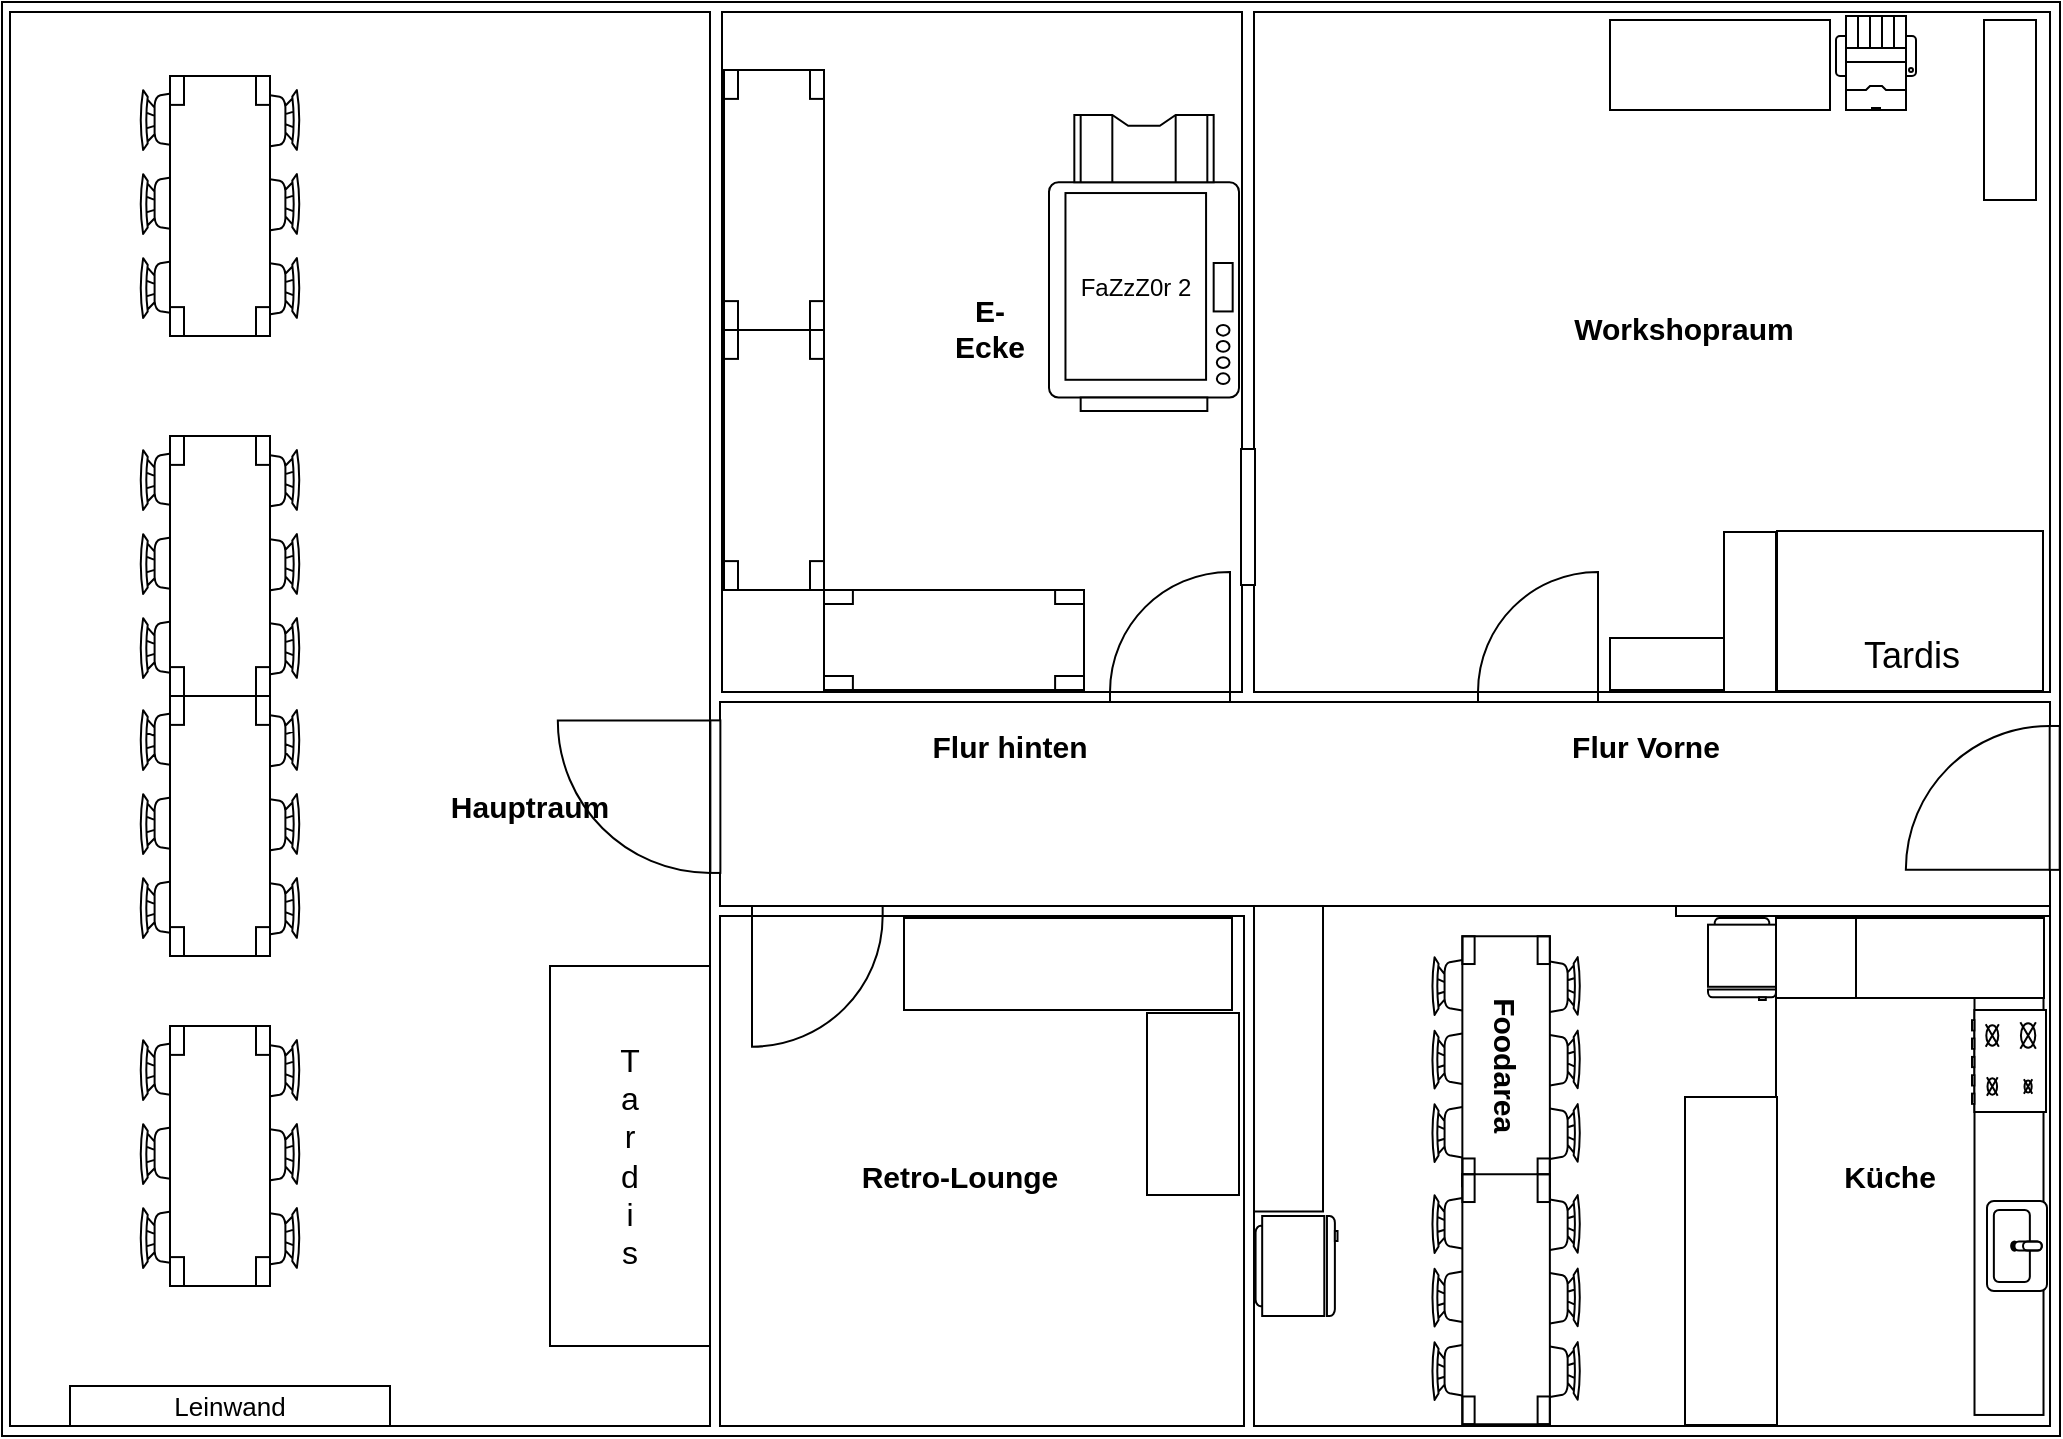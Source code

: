 <mxfile version="22.1.0" type="device">
  <diagram id="99136bbf-b1d7-fc77-4446-920ab02a96c1" name="Page-1">
    <mxGraphModel dx="1242" dy="834" grid="1" gridSize="10" guides="1" tooltips="1" connect="1" arrows="1" fold="1" page="1" pageScale="1" pageWidth="827" pageHeight="1169" background="none" math="0" shadow="0">
      <root>
        <mxCell id="0" />
        <mxCell id="1" value="Rooms" style="locked=1;" parent="0" />
        <mxCell id="-AKLjn0GjbrHsESCOIPd-254" value="" style="verticalLabelPosition=bottom;verticalAlign=top;html=1;shape=mxgraph.basic.rect;fillColor2=none;strokeWidth=1;size=20;indent=5;fontSize=13;fillColor=none;" parent="1" vertex="1">
          <mxGeometry x="6" y="8" width="1029" height="717" as="geometry" />
        </mxCell>
        <mxCell id="156" value="" style="rounded=0;whiteSpace=wrap;html=1;strokeWidth=1;fillColor=#ffffff;" parent="1" vertex="1">
          <mxGeometry x="632" y="13" width="398" height="340" as="geometry" />
        </mxCell>
        <mxCell id="131" value="" style="rounded=0;whiteSpace=wrap;html=1;strokeWidth=1;fillColor=#ffffff;" parent="1" vertex="1">
          <mxGeometry x="366" y="13" width="260" height="340" as="geometry" />
        </mxCell>
        <mxCell id="12" value="" style="rounded=0;whiteSpace=wrap;html=1;" parent="1" vertex="1">
          <mxGeometry x="10" y="13" width="350" height="707" as="geometry" />
        </mxCell>
        <mxCell id="89rOBZgjkvMpjU4xvndv-252" value="" style="rounded=0;whiteSpace=wrap;html=1;strokeWidth=1;fillColor=#ffffff;" parent="1" vertex="1">
          <mxGeometry x="365" y="465" width="262" height="255" as="geometry" />
        </mxCell>
        <mxCell id="89rOBZgjkvMpjU4xvndv-258" value="" style="rounded=0;whiteSpace=wrap;html=1;strokeWidth=1;fillColor=#ffffff;" parent="1" vertex="1">
          <mxGeometry x="632" y="460" width="398" height="260" as="geometry" />
        </mxCell>
        <mxCell id="157" value="" style="rounded=0;whiteSpace=wrap;html=1;strokeWidth=1;fillColor=#ffffff;" parent="1" vertex="1">
          <mxGeometry x="365" y="358" width="665" height="102" as="geometry" />
        </mxCell>
        <mxCell id="210" value="" style="verticalLabelPosition=bottom;html=1;verticalAlign=top;align=center;shape=mxgraph.floorplan.doorRight;aspect=fixed;rotation=90;" parent="1" vertex="1">
          <mxGeometry x="960.35" y="367.42" width="71.93" height="77.07" as="geometry" />
        </mxCell>
        <mxCell id="89rOBZgjkvMpjU4xvndv-259" value="" style="verticalLabelPosition=bottom;html=1;verticalAlign=top;align=center;shape=mxgraph.floorplan.doorRight;aspect=fixed;rotation=0;flipH=1;" parent="1" vertex="1">
          <mxGeometry x="381" y="460" width="65.33" height="70" as="geometry" />
        </mxCell>
        <mxCell id="89rOBZgjkvMpjU4xvndv-260" value="" style="verticalLabelPosition=bottom;html=1;verticalAlign=top;align=center;shape=mxgraph.floorplan.doorRight;aspect=fixed;rotation=-180;flipH=1;" parent="1" vertex="1">
          <mxGeometry x="560" y="293.71" width="60" height="64.29" as="geometry" />
        </mxCell>
        <mxCell id="89rOBZgjkvMpjU4xvndv-273" value="" style="verticalLabelPosition=bottom;html=1;verticalAlign=top;align=center;shape=mxgraph.floorplan.doorRight;aspect=fixed;rotation=90;flipH=1;" parent="1" vertex="1">
          <mxGeometry x="289.62" y="367.9" width="76.27" height="74.85" as="geometry" />
        </mxCell>
        <mxCell id="89rOBZgjkvMpjU4xvndv-274" value="" style="verticalLabelPosition=bottom;html=1;verticalAlign=top;align=center;shape=mxgraph.floorplan.doorRight;aspect=fixed;rotation=-180;flipH=1;" parent="1" vertex="1">
          <mxGeometry x="744" y="293.71" width="60" height="64.29" as="geometry" />
        </mxCell>
        <mxCell id="-AKLjn0GjbrHsESCOIPd-220" value="" style="edgeStyle=orthogonalEdgeStyle;rounded=0;orthogonalLoop=1;jettySize=auto;html=1;fontSize=13;" parent="1" source="89rOBZgjkvMpjU4xvndv-275" target="89rOBZgjkvMpjU4xvndv-256" edge="1">
          <mxGeometry relative="1" as="geometry" />
        </mxCell>
        <mxCell id="89rOBZgjkvMpjU4xvndv-275" value="" style="rounded=0;whiteSpace=wrap;html=1;strokeWidth=1;fillColor=#ffffff;" parent="1" vertex="1">
          <mxGeometry x="843" y="460" width="187" height="5" as="geometry" />
        </mxCell>
        <mxCell id="89rOBZgjkvMpjU4xvndv-276" value="" style="rounded=0;whiteSpace=wrap;html=1;strokeWidth=1;fillColor=#ffffff;" parent="1" vertex="1">
          <mxGeometry x="893" y="465" width="137" height="255" as="geometry" />
        </mxCell>
        <mxCell id="129" value="Details" style="locked=1;" parent="0" />
        <mxCell id="-AKLjn0GjbrHsESCOIPd-255" value="" style="verticalLabelPosition=bottom;verticalAlign=top;html=1;shape=mxgraph.basic.rect;fillColor2=none;strokeWidth=1;size=20;indent=5;fontSize=13;fillColor=none;" parent="129" vertex="1">
          <mxGeometry x="6" y="8" width="1029" height="717" as="geometry" />
        </mxCell>
        <mxCell id="58" value="" style="verticalLabelPosition=bottom;html=1;verticalAlign=top;align=center;strokeWidth=1;shape=mxgraph.floorplan.printer;" parent="129" vertex="1">
          <mxGeometry x="923" y="15" width="40" height="47" as="geometry" />
        </mxCell>
        <mxCell id="90" value="" style="verticalLabelPosition=bottom;html=1;verticalAlign=top;align=center;strokeWidth=1;shape=mxgraph.floorplan.refrigerator;rotation=0;" parent="129" vertex="1">
          <mxGeometry x="859" y="466" width="34" height="41" as="geometry" />
        </mxCell>
        <mxCell id="89rOBZgjkvMpjU4xvndv-225" value="" style="group;rotation=90;" parent="129" vertex="1" connectable="0">
          <mxGeometry x="50" y="70" width="130" height="80" as="geometry" />
        </mxCell>
        <mxCell id="97" value="" style="verticalLabelPosition=bottom;html=1;verticalAlign=top;align=center;strokeWidth=1;shape=mxgraph.floorplan.chair;rotation=90;" parent="89rOBZgjkvMpjU4xvndv-225" vertex="1">
          <mxGeometry x="75" y="-18" width="30" height="30" as="geometry" />
        </mxCell>
        <mxCell id="98" value="" style="verticalLabelPosition=bottom;html=1;verticalAlign=top;align=center;strokeWidth=1;shape=mxgraph.floorplan.chair;rotation=90;" parent="89rOBZgjkvMpjU4xvndv-225" vertex="1">
          <mxGeometry x="75" y="24" width="30" height="30" as="geometry" />
        </mxCell>
        <mxCell id="99" value="" style="verticalLabelPosition=bottom;html=1;verticalAlign=top;align=center;strokeWidth=1;shape=mxgraph.floorplan.chair;rotation=90;" parent="89rOBZgjkvMpjU4xvndv-225" vertex="1">
          <mxGeometry x="75" y="66" width="30" height="30" as="geometry" />
        </mxCell>
        <mxCell id="115" value="" style="verticalLabelPosition=bottom;html=1;verticalAlign=top;align=center;strokeWidth=1;shape=mxgraph.floorplan.chair;rotation=-90;" parent="89rOBZgjkvMpjU4xvndv-225" vertex="1">
          <mxGeometry x="25" y="66" width="30" height="30" as="geometry" />
        </mxCell>
        <mxCell id="116" value="" style="verticalLabelPosition=bottom;html=1;verticalAlign=top;align=center;strokeWidth=1;shape=mxgraph.floorplan.chair;rotation=-90;" parent="89rOBZgjkvMpjU4xvndv-225" vertex="1">
          <mxGeometry x="25" y="24" width="30" height="30" as="geometry" />
        </mxCell>
        <mxCell id="117" value="" style="verticalLabelPosition=bottom;html=1;verticalAlign=top;align=center;strokeWidth=1;shape=mxgraph.floorplan.chair;rotation=-90;" parent="89rOBZgjkvMpjU4xvndv-225" vertex="1">
          <mxGeometry x="25" y="-18" width="30" height="30" as="geometry" />
        </mxCell>
        <mxCell id="69" value="" style="verticalLabelPosition=bottom;html=1;verticalAlign=top;align=center;strokeWidth=1;shape=mxgraph.floorplan.table;rotation=90;" parent="89rOBZgjkvMpjU4xvndv-225" vertex="1">
          <mxGeometry y="15" width="130" height="50" as="geometry" />
        </mxCell>
        <mxCell id="89rOBZgjkvMpjU4xvndv-234" value="" style="group;rotation=90;" parent="129" vertex="1" connectable="0">
          <mxGeometry x="50" y="380" width="130" height="80" as="geometry" />
        </mxCell>
        <mxCell id="89rOBZgjkvMpjU4xvndv-235" value="" style="verticalLabelPosition=bottom;html=1;verticalAlign=top;align=center;strokeWidth=1;shape=mxgraph.floorplan.chair;rotation=90;" parent="89rOBZgjkvMpjU4xvndv-234" vertex="1">
          <mxGeometry x="75" y="-18" width="30" height="30" as="geometry" />
        </mxCell>
        <mxCell id="89rOBZgjkvMpjU4xvndv-236" value="" style="verticalLabelPosition=bottom;html=1;verticalAlign=top;align=center;strokeWidth=1;shape=mxgraph.floorplan.chair;rotation=90;" parent="89rOBZgjkvMpjU4xvndv-234" vertex="1">
          <mxGeometry x="75" y="24" width="30" height="30" as="geometry" />
        </mxCell>
        <mxCell id="89rOBZgjkvMpjU4xvndv-237" value="" style="verticalLabelPosition=bottom;html=1;verticalAlign=top;align=center;strokeWidth=1;shape=mxgraph.floorplan.chair;rotation=90;" parent="89rOBZgjkvMpjU4xvndv-234" vertex="1">
          <mxGeometry x="75" y="66" width="30" height="30" as="geometry" />
        </mxCell>
        <mxCell id="89rOBZgjkvMpjU4xvndv-238" value="" style="verticalLabelPosition=bottom;html=1;verticalAlign=top;align=center;strokeWidth=1;shape=mxgraph.floorplan.chair;rotation=-90;" parent="89rOBZgjkvMpjU4xvndv-234" vertex="1">
          <mxGeometry x="25" y="66" width="30" height="30" as="geometry" />
        </mxCell>
        <mxCell id="89rOBZgjkvMpjU4xvndv-239" value="" style="verticalLabelPosition=bottom;html=1;verticalAlign=top;align=center;strokeWidth=1;shape=mxgraph.floorplan.chair;rotation=-90;" parent="89rOBZgjkvMpjU4xvndv-234" vertex="1">
          <mxGeometry x="25" y="24" width="30" height="30" as="geometry" />
        </mxCell>
        <mxCell id="89rOBZgjkvMpjU4xvndv-240" value="" style="verticalLabelPosition=bottom;html=1;verticalAlign=top;align=center;strokeWidth=1;shape=mxgraph.floorplan.chair;rotation=-90;" parent="89rOBZgjkvMpjU4xvndv-234" vertex="1">
          <mxGeometry x="25" y="-18" width="30" height="30" as="geometry" />
        </mxCell>
        <mxCell id="89rOBZgjkvMpjU4xvndv-241" value="" style="verticalLabelPosition=bottom;html=1;verticalAlign=top;align=center;strokeWidth=1;shape=mxgraph.floorplan.table;rotation=90;" parent="89rOBZgjkvMpjU4xvndv-234" vertex="1">
          <mxGeometry y="15" width="130" height="50" as="geometry" />
        </mxCell>
        <mxCell id="89rOBZgjkvMpjU4xvndv-242" value="" style="group;rotation=90;" parent="129" vertex="1" connectable="0">
          <mxGeometry x="50" y="545" width="130" height="80" as="geometry" />
        </mxCell>
        <mxCell id="89rOBZgjkvMpjU4xvndv-243" value="" style="verticalLabelPosition=bottom;html=1;verticalAlign=top;align=center;strokeWidth=1;shape=mxgraph.floorplan.chair;rotation=90;" parent="89rOBZgjkvMpjU4xvndv-242" vertex="1">
          <mxGeometry x="75" y="-18" width="30" height="30" as="geometry" />
        </mxCell>
        <mxCell id="89rOBZgjkvMpjU4xvndv-244" value="" style="verticalLabelPosition=bottom;html=1;verticalAlign=top;align=center;strokeWidth=1;shape=mxgraph.floorplan.chair;rotation=90;" parent="89rOBZgjkvMpjU4xvndv-242" vertex="1">
          <mxGeometry x="75" y="24" width="30" height="30" as="geometry" />
        </mxCell>
        <mxCell id="89rOBZgjkvMpjU4xvndv-245" value="" style="verticalLabelPosition=bottom;html=1;verticalAlign=top;align=center;strokeWidth=1;shape=mxgraph.floorplan.chair;rotation=90;" parent="89rOBZgjkvMpjU4xvndv-242" vertex="1">
          <mxGeometry x="75" y="66" width="30" height="30" as="geometry" />
        </mxCell>
        <mxCell id="89rOBZgjkvMpjU4xvndv-246" value="" style="verticalLabelPosition=bottom;html=1;verticalAlign=top;align=center;strokeWidth=1;shape=mxgraph.floorplan.chair;rotation=-90;" parent="89rOBZgjkvMpjU4xvndv-242" vertex="1">
          <mxGeometry x="25" y="66" width="30" height="30" as="geometry" />
        </mxCell>
        <mxCell id="89rOBZgjkvMpjU4xvndv-247" value="" style="verticalLabelPosition=bottom;html=1;verticalAlign=top;align=center;strokeWidth=1;shape=mxgraph.floorplan.chair;rotation=-90;" parent="89rOBZgjkvMpjU4xvndv-242" vertex="1">
          <mxGeometry x="25" y="24" width="30" height="30" as="geometry" />
        </mxCell>
        <mxCell id="89rOBZgjkvMpjU4xvndv-248" value="" style="verticalLabelPosition=bottom;html=1;verticalAlign=top;align=center;strokeWidth=1;shape=mxgraph.floorplan.chair;rotation=-90;" parent="89rOBZgjkvMpjU4xvndv-242" vertex="1">
          <mxGeometry x="25" y="-18" width="30" height="30" as="geometry" />
        </mxCell>
        <mxCell id="89rOBZgjkvMpjU4xvndv-249" value="" style="verticalLabelPosition=bottom;html=1;verticalAlign=top;align=center;strokeWidth=1;shape=mxgraph.floorplan.table;rotation=90;" parent="89rOBZgjkvMpjU4xvndv-242" vertex="1">
          <mxGeometry y="15" width="130" height="50" as="geometry" />
        </mxCell>
        <mxCell id="89rOBZgjkvMpjU4xvndv-272" value="" style="verticalLabelPosition=bottom;html=1;verticalAlign=top;align=center;strokeWidth=1;shape=mxgraph.floorplan.table;rotation=0;" parent="129" vertex="1">
          <mxGeometry x="417" y="302" width="130" height="50" as="geometry" />
        </mxCell>
        <mxCell id="89rOBZgjkvMpjU4xvndv-271" value="" style="verticalLabelPosition=bottom;html=1;verticalAlign=top;align=center;strokeWidth=1;shape=mxgraph.floorplan.table;rotation=90;" parent="129" vertex="1">
          <mxGeometry x="327" y="212" width="130" height="50" as="geometry" />
        </mxCell>
        <mxCell id="89rOBZgjkvMpjU4xvndv-233" value="" style="verticalLabelPosition=bottom;html=1;verticalAlign=top;align=center;strokeWidth=1;shape=mxgraph.floorplan.table;rotation=90;" parent="129" vertex="1">
          <mxGeometry x="327" y="82" width="130" height="50" as="geometry" />
        </mxCell>
        <mxCell id="89rOBZgjkvMpjU4xvndv-263" value="" style="group;rotation=90;" parent="129" vertex="1" connectable="0">
          <mxGeometry x="50" y="250" width="130" height="80" as="geometry" />
        </mxCell>
        <mxCell id="89rOBZgjkvMpjU4xvndv-264" value="" style="verticalLabelPosition=bottom;html=1;verticalAlign=top;align=center;strokeWidth=1;shape=mxgraph.floorplan.chair;rotation=90;" parent="89rOBZgjkvMpjU4xvndv-263" vertex="1">
          <mxGeometry x="75" y="-18" width="30" height="30" as="geometry" />
        </mxCell>
        <mxCell id="89rOBZgjkvMpjU4xvndv-265" value="" style="verticalLabelPosition=bottom;html=1;verticalAlign=top;align=center;strokeWidth=1;shape=mxgraph.floorplan.chair;rotation=90;" parent="89rOBZgjkvMpjU4xvndv-263" vertex="1">
          <mxGeometry x="75" y="24" width="30" height="30" as="geometry" />
        </mxCell>
        <mxCell id="89rOBZgjkvMpjU4xvndv-266" value="" style="verticalLabelPosition=bottom;html=1;verticalAlign=top;align=center;strokeWidth=1;shape=mxgraph.floorplan.chair;rotation=90;" parent="89rOBZgjkvMpjU4xvndv-263" vertex="1">
          <mxGeometry x="75" y="66" width="30" height="30" as="geometry" />
        </mxCell>
        <mxCell id="89rOBZgjkvMpjU4xvndv-267" value="" style="verticalLabelPosition=bottom;html=1;verticalAlign=top;align=center;strokeWidth=1;shape=mxgraph.floorplan.chair;rotation=-90;" parent="89rOBZgjkvMpjU4xvndv-263" vertex="1">
          <mxGeometry x="25" y="66" width="30" height="30" as="geometry" />
        </mxCell>
        <mxCell id="89rOBZgjkvMpjU4xvndv-268" value="" style="verticalLabelPosition=bottom;html=1;verticalAlign=top;align=center;strokeWidth=1;shape=mxgraph.floorplan.chair;rotation=-90;" parent="89rOBZgjkvMpjU4xvndv-263" vertex="1">
          <mxGeometry x="25" y="24" width="30" height="30" as="geometry" />
        </mxCell>
        <mxCell id="89rOBZgjkvMpjU4xvndv-269" value="" style="verticalLabelPosition=bottom;html=1;verticalAlign=top;align=center;strokeWidth=1;shape=mxgraph.floorplan.chair;rotation=-90;" parent="89rOBZgjkvMpjU4xvndv-263" vertex="1">
          <mxGeometry x="25" y="-18" width="30" height="30" as="geometry" />
        </mxCell>
        <mxCell id="89rOBZgjkvMpjU4xvndv-270" value="" style="verticalLabelPosition=bottom;html=1;verticalAlign=top;align=center;strokeWidth=1;shape=mxgraph.floorplan.table;rotation=90;" parent="89rOBZgjkvMpjU4xvndv-263" vertex="1">
          <mxGeometry y="15" width="130" height="50" as="geometry" />
        </mxCell>
        <mxCell id="89rOBZgjkvMpjU4xvndv-283" value="" style="rounded=0;whiteSpace=wrap;html=1;rotation=90;" parent="129" vertex="1">
          <mxGeometry x="920" y="246" width="80" height="133" as="geometry" />
        </mxCell>
        <mxCell id="19" value="" style="rounded=0;whiteSpace=wrap;html=1;" parent="129" vertex="1">
          <mxGeometry x="280" y="490" width="80" height="190" as="geometry" />
        </mxCell>
        <mxCell id="142" value="" style="verticalLabelPosition=bottom;html=1;verticalAlign=top;align=center;strokeWidth=1;shape=mxgraph.floorplan.copier;fillColor=#ffffff;rotation=-90;" parent="129" vertex="1">
          <mxGeometry x="503" y="91" width="148" height="95" as="geometry" />
        </mxCell>
        <mxCell id="89rOBZgjkvMpjU4xvndv-295" value="" style="group;rotation=90;" parent="129" vertex="1" connectable="0">
          <mxGeometry x="700" y="504" width="125" height="70" as="geometry" />
        </mxCell>
        <mxCell id="89rOBZgjkvMpjU4xvndv-296" value="" style="verticalLabelPosition=bottom;html=1;verticalAlign=top;align=center;strokeWidth=1;shape=mxgraph.floorplan.chair;rotation=90;" parent="89rOBZgjkvMpjU4xvndv-295" vertex="1">
          <mxGeometry x="67.674" y="-17.125" width="28.846" height="26.25" as="geometry" />
        </mxCell>
        <mxCell id="89rOBZgjkvMpjU4xvndv-297" value="" style="verticalLabelPosition=bottom;html=1;verticalAlign=top;align=center;strokeWidth=1;shape=mxgraph.floorplan.chair;rotation=90;" parent="89rOBZgjkvMpjU4xvndv-295" vertex="1">
          <mxGeometry x="67.674" y="19.625" width="28.846" height="26.25" as="geometry" />
        </mxCell>
        <mxCell id="89rOBZgjkvMpjU4xvndv-298" value="" style="verticalLabelPosition=bottom;html=1;verticalAlign=top;align=center;strokeWidth=1;shape=mxgraph.floorplan.chair;rotation=90;" parent="89rOBZgjkvMpjU4xvndv-295" vertex="1">
          <mxGeometry x="67.674" y="56.375" width="28.846" height="26.25" as="geometry" />
        </mxCell>
        <mxCell id="89rOBZgjkvMpjU4xvndv-299" value="" style="verticalLabelPosition=bottom;html=1;verticalAlign=top;align=center;strokeWidth=1;shape=mxgraph.floorplan.chair;rotation=-90;" parent="89rOBZgjkvMpjU4xvndv-295" vertex="1">
          <mxGeometry x="19.597" y="56.375" width="28.846" height="26.25" as="geometry" />
        </mxCell>
        <mxCell id="89rOBZgjkvMpjU4xvndv-300" value="" style="verticalLabelPosition=bottom;html=1;verticalAlign=top;align=center;strokeWidth=1;shape=mxgraph.floorplan.chair;rotation=-90;" parent="89rOBZgjkvMpjU4xvndv-295" vertex="1">
          <mxGeometry x="19.597" y="19.625" width="28.846" height="26.25" as="geometry" />
        </mxCell>
        <mxCell id="89rOBZgjkvMpjU4xvndv-301" value="" style="verticalLabelPosition=bottom;html=1;verticalAlign=top;align=center;strokeWidth=1;shape=mxgraph.floorplan.chair;rotation=-90;" parent="89rOBZgjkvMpjU4xvndv-295" vertex="1">
          <mxGeometry x="19.597" y="-17.125" width="28.846" height="26.25" as="geometry" />
        </mxCell>
        <mxCell id="89rOBZgjkvMpjU4xvndv-302" value="" style="verticalLabelPosition=bottom;html=1;verticalAlign=top;align=center;strokeWidth=1;shape=mxgraph.floorplan.table;rotation=90;" parent="89rOBZgjkvMpjU4xvndv-295" vertex="1">
          <mxGeometry x="-4.441" y="11.75" width="125" height="43.75" as="geometry" />
        </mxCell>
        <mxCell id="89rOBZgjkvMpjU4xvndv-312" value="" style="rounded=0;whiteSpace=wrap;html=1;rotation=90;" parent="129" vertex="1">
          <mxGeometry x="572.88" y="519.12" width="152.75" height="34.5" as="geometry" />
        </mxCell>
        <mxCell id="89rOBZgjkvMpjU4xvndv-313" value="" style="verticalLabelPosition=bottom;html=1;verticalAlign=top;align=center;strokeWidth=1;shape=mxgraph.floorplan.refrigerator;rotation=-90;" parent="129" vertex="1">
          <mxGeometry x="628.26" y="619.5" width="50" height="41" as="geometry" />
        </mxCell>
        <mxCell id="-AKLjn0GjbrHsESCOIPd-219" value="" style="rounded=0;whiteSpace=wrap;html=1;rotation=90;" parent="129" vertex="1">
          <mxGeometry x="905.2" y="592.92" width="208.61" height="34.5" as="geometry" />
        </mxCell>
        <mxCell id="89rOBZgjkvMpjU4xvndv-304" value="" style="group;rotation=90;" parent="129" vertex="1" connectable="0">
          <mxGeometry x="700" y="623" width="125" height="70" as="geometry" />
        </mxCell>
        <mxCell id="89rOBZgjkvMpjU4xvndv-305" value="" style="verticalLabelPosition=bottom;html=1;verticalAlign=top;align=center;strokeWidth=1;shape=mxgraph.floorplan.chair;rotation=90;" parent="89rOBZgjkvMpjU4xvndv-304" vertex="1">
          <mxGeometry x="67.674" y="-17.125" width="28.846" height="26.25" as="geometry" />
        </mxCell>
        <mxCell id="89rOBZgjkvMpjU4xvndv-306" value="" style="verticalLabelPosition=bottom;html=1;verticalAlign=top;align=center;strokeWidth=1;shape=mxgraph.floorplan.chair;rotation=90;" parent="89rOBZgjkvMpjU4xvndv-304" vertex="1">
          <mxGeometry x="67.674" y="19.625" width="28.846" height="26.25" as="geometry" />
        </mxCell>
        <mxCell id="89rOBZgjkvMpjU4xvndv-307" value="" style="verticalLabelPosition=bottom;html=1;verticalAlign=top;align=center;strokeWidth=1;shape=mxgraph.floorplan.chair;rotation=90;" parent="89rOBZgjkvMpjU4xvndv-304" vertex="1">
          <mxGeometry x="67.674" y="56.375" width="28.846" height="26.25" as="geometry" />
        </mxCell>
        <mxCell id="89rOBZgjkvMpjU4xvndv-308" value="" style="verticalLabelPosition=bottom;html=1;verticalAlign=top;align=center;strokeWidth=1;shape=mxgraph.floorplan.chair;rotation=-90;" parent="89rOBZgjkvMpjU4xvndv-304" vertex="1">
          <mxGeometry x="19.597" y="56.375" width="28.846" height="26.25" as="geometry" />
        </mxCell>
        <mxCell id="89rOBZgjkvMpjU4xvndv-309" value="" style="verticalLabelPosition=bottom;html=1;verticalAlign=top;align=center;strokeWidth=1;shape=mxgraph.floorplan.chair;rotation=-90;" parent="89rOBZgjkvMpjU4xvndv-304" vertex="1">
          <mxGeometry x="19.597" y="19.625" width="28.846" height="26.25" as="geometry" />
        </mxCell>
        <mxCell id="89rOBZgjkvMpjU4xvndv-310" value="" style="verticalLabelPosition=bottom;html=1;verticalAlign=top;align=center;strokeWidth=1;shape=mxgraph.floorplan.chair;rotation=-90;" parent="89rOBZgjkvMpjU4xvndv-304" vertex="1">
          <mxGeometry x="19.597" y="-17.125" width="28.846" height="26.25" as="geometry" />
        </mxCell>
        <mxCell id="89rOBZgjkvMpjU4xvndv-311" value="" style="verticalLabelPosition=bottom;html=1;verticalAlign=top;align=center;strokeWidth=1;shape=mxgraph.floorplan.table;rotation=90;" parent="89rOBZgjkvMpjU4xvndv-304" vertex="1">
          <mxGeometry x="-4.441" y="11.75" width="125" height="43.75" as="geometry" />
        </mxCell>
        <mxCell id="89rOBZgjkvMpjU4xvndv-286" value="" style="rounded=0;whiteSpace=wrap;html=1;rotation=90;" parent="129" vertex="1">
          <mxGeometry x="788.5" y="614.5" width="164" height="46" as="geometry" />
        </mxCell>
        <mxCell id="89rOBZgjkvMpjU4xvndv-314" value="" style="rounded=0;whiteSpace=wrap;html=1;rotation=90;" parent="129" vertex="1">
          <mxGeometry x="595" y="262" width="68" height="7" as="geometry" />
        </mxCell>
        <mxCell id="-AKLjn0GjbrHsESCOIPd-217" value="" style="verticalLabelPosition=middle;verticalAlign=middle;html=1;shape=mxgraph.basic.rect;fillColor2=none;strokeWidth=1;size=6.13;indent=100;fontSize=16;labelPosition=center;align=center;horizontal=1;" parent="129" vertex="1">
          <mxGeometry x="40" y="700" width="160" height="20" as="geometry" />
        </mxCell>
        <mxCell id="-AKLjn0GjbrHsESCOIPd-218" value="" style="rounded=0;whiteSpace=wrap;html=1;rotation=0;" parent="129" vertex="1">
          <mxGeometry x="933" y="466" width="94" height="40" as="geometry" />
        </mxCell>
        <mxCell id="61" value="" style="verticalLabelPosition=bottom;html=1;verticalAlign=top;align=center;strokeWidth=1;shape=mxgraph.floorplan.range_1;rotation=90;" parent="129" vertex="1">
          <mxGeometry x="984" y="519" width="51" height="37" as="geometry" />
        </mxCell>
        <mxCell id="62" value="&lt;div&gt;&lt;br&gt;&lt;/div&gt;" style="verticalLabelPosition=bottom;html=1;verticalAlign=top;align=center;strokeWidth=1;shape=mxgraph.floorplan.sink_2;rotation=90;" parent="129" vertex="1">
          <mxGeometry x="991" y="615" width="45" height="30" as="geometry" />
        </mxCell>
        <mxCell id="-AKLjn0GjbrHsESCOIPd-221" value="" style="rounded=0;whiteSpace=wrap;html=1;rotation=0;" parent="129" vertex="1">
          <mxGeometry x="457" y="466" width="164" height="46" as="geometry" />
        </mxCell>
        <mxCell id="-AKLjn0GjbrHsESCOIPd-222" value="" style="rounded=0;whiteSpace=wrap;html=1;rotation=90;" parent="129" vertex="1">
          <mxGeometry x="556" y="536" width="91" height="46" as="geometry" />
        </mxCell>
        <mxCell id="-AKLjn0GjbrHsESCOIPd-281" value="" style="rounded=0;whiteSpace=wrap;html=1;rotation=-180;" parent="129" vertex="1">
          <mxGeometry x="810" y="326" width="57" height="26" as="geometry" />
        </mxCell>
        <mxCell id="-AKLjn0GjbrHsESCOIPd-282" value="" style="rounded=0;whiteSpace=wrap;html=1;rotation=90;" parent="129" vertex="1">
          <mxGeometry x="840" y="300" width="80" height="26" as="geometry" />
        </mxCell>
        <mxCell id="-AKLjn0GjbrHsESCOIPd-283" value="" style="rounded=0;whiteSpace=wrap;html=1;rotation=90;" parent="129" vertex="1">
          <mxGeometry x="965" y="49" width="90" height="26" as="geometry" />
        </mxCell>
        <mxCell id="-AKLjn0GjbrHsESCOIPd-284" value="" style="rounded=0;whiteSpace=wrap;html=1;rotation=0;" parent="129" vertex="1">
          <mxGeometry x="810" y="17" width="110" height="45" as="geometry" />
        </mxCell>
        <mxCell id="-AKLjn0GjbrHsESCOIPd-286" value="" style="verticalLabelPosition=bottom;verticalAlign=top;html=1;shape=mxgraph.basic.rect;fillColor2=none;strokeWidth=1;size=20;indent=5;fontSize=13;fillColor=none;" parent="129" vertex="1">
          <mxGeometry x="893" y="466" width="40" height="40" as="geometry" />
        </mxCell>
        <object label="Lights" id="-AKLjn0GjbrHsESCOIPd-227">
          <mxCell style="locked=1;" parent="0" visible="0" />
        </object>
        <mxCell id="-AKLjn0GjbrHsESCOIPd-230" value="" style="verticalLabelPosition=bottom;verticalAlign=top;html=1;shape=mxgraph.basic.rect;fillColor2=none;strokeWidth=1;size=22;indent=5;fontSize=13;" parent="-AKLjn0GjbrHsESCOIPd-227" vertex="1">
          <mxGeometry x="380" y="480" width="230" height="220" as="geometry" />
        </mxCell>
        <mxCell id="-AKLjn0GjbrHsESCOIPd-276" value="" style="verticalLabelPosition=bottom;verticalAlign=top;html=1;shape=mxgraph.basic.rect;fillColor2=none;strokeWidth=1;size=20;indent=5;fontSize=13;" parent="-AKLjn0GjbrHsESCOIPd-227" vertex="1">
          <mxGeometry x="47" y="33.63" width="283" height="656.37" as="geometry" />
        </mxCell>
        <mxCell id="-AKLjn0GjbrHsESCOIPd-287" value="" style="verticalLabelPosition=bottom;verticalAlign=top;html=1;shape=mxgraph.basic.rect;fillColor2=none;strokeWidth=1;size=20;indent=5;fontSize=13;fillColor=none;" parent="-AKLjn0GjbrHsESCOIPd-227" vertex="1">
          <mxGeometry x="6" y="8" width="1029" height="717" as="geometry" />
        </mxCell>
        <mxCell id="-AKLjn0GjbrHsESCOIPd-228" value="" style="verticalLabelPosition=bottom;verticalAlign=top;html=1;shape=mxgraph.basic.rect;fillColor2=none;strokeWidth=1;size=20;indent=5;fontSize=13;" parent="-AKLjn0GjbrHsESCOIPd-227" vertex="1">
          <mxGeometry x="390" y="613" width="80" height="80" as="geometry" />
        </mxCell>
        <mxCell id="-AKLjn0GjbrHsESCOIPd-231" value="" style="verticalLabelPosition=bottom;verticalAlign=top;html=1;shape=mxgraph.basic.rect;fillColor2=none;strokeWidth=1;size=20;indent=5;fontSize=13;" parent="-AKLjn0GjbrHsESCOIPd-227" vertex="1">
          <mxGeometry x="515" y="496.37" width="80" height="80" as="geometry" />
        </mxCell>
        <mxCell id="-AKLjn0GjbrHsESCOIPd-233" value="" style="verticalLabelPosition=bottom;verticalAlign=top;html=1;shape=mxgraph.basic.rect;fillColor2=none;strokeWidth=1;size=20;indent=5;fontSize=13;" parent="-AKLjn0GjbrHsESCOIPd-227" vertex="1">
          <mxGeometry x="390" y="30" width="205" height="296.63" as="geometry" />
        </mxCell>
        <mxCell id="-AKLjn0GjbrHsESCOIPd-259" value="" style="verticalLabelPosition=bottom;verticalAlign=top;html=1;shape=mxgraph.basic.rect;fillColor2=none;strokeWidth=1;size=20;indent=5;fontSize=13;" parent="-AKLjn0GjbrHsESCOIPd-227" vertex="1">
          <mxGeometry x="390" y="370" width="205" height="80" as="geometry" />
        </mxCell>
        <mxCell id="-AKLjn0GjbrHsESCOIPd-260" value="" style="verticalLabelPosition=bottom;verticalAlign=top;html=1;shape=mxgraph.basic.rect;fillColor2=none;strokeWidth=1;size=20;indent=5;fontSize=13;" parent="-AKLjn0GjbrHsESCOIPd-227" vertex="1">
          <mxGeometry x="640" y="370" width="380" height="80" as="geometry" />
        </mxCell>
        <mxCell id="-AKLjn0GjbrHsESCOIPd-263" value="" style="verticalLabelPosition=bottom;verticalAlign=top;html=1;shape=mxgraph.basic.rect;fillColor2=none;strokeWidth=1;size=20;indent=5;fontSize=13;" parent="-AKLjn0GjbrHsESCOIPd-227" vertex="1">
          <mxGeometry x="150" y="545" width="80" height="80" as="geometry" />
        </mxCell>
        <mxCell id="-AKLjn0GjbrHsESCOIPd-269" value="" style="verticalLabelPosition=bottom;verticalAlign=top;html=1;shape=mxgraph.basic.rect;fillColor2=none;strokeWidth=1;size=20;indent=5;fontSize=13;" parent="-AKLjn0GjbrHsESCOIPd-227" vertex="1">
          <mxGeometry x="150" y="300" width="80" height="80" as="geometry" />
        </mxCell>
        <mxCell id="-AKLjn0GjbrHsESCOIPd-275" value="" style="verticalLabelPosition=bottom;verticalAlign=top;html=1;shape=mxgraph.basic.rect;fillColor2=none;strokeWidth=1;size=20;indent=5;fontSize=13;" parent="-AKLjn0GjbrHsESCOIPd-227" vertex="1">
          <mxGeometry x="150" y="90" width="80" height="80" as="geometry" />
        </mxCell>
        <mxCell id="-AKLjn0GjbrHsESCOIPd-289" value="" style="verticalLabelPosition=bottom;verticalAlign=top;html=1;shape=mxgraph.basic.rect;fillColor2=none;strokeWidth=1;size=20;indent=5;fontSize=13;" parent="-AKLjn0GjbrHsESCOIPd-227" vertex="1">
          <mxGeometry x="650" y="480" width="170" height="230" as="geometry" />
        </mxCell>
        <mxCell id="-AKLjn0GjbrHsESCOIPd-295" value="" style="verticalLabelPosition=bottom;verticalAlign=top;html=1;shape=mxgraph.basic.rect;fillColor2=none;strokeWidth=1;size=20;indent=5;fontSize=13;" parent="-AKLjn0GjbrHsESCOIPd-227" vertex="1">
          <mxGeometry x="850" y="480" width="170" height="230" as="geometry" />
        </mxCell>
        <mxCell id="-AKLjn0GjbrHsESCOIPd-307" value="" style="verticalLabelPosition=bottom;verticalAlign=top;html=1;shape=mxgraph.basic.rect;fillColor2=none;strokeWidth=1;size=20;indent=5;fontSize=13;" parent="-AKLjn0GjbrHsESCOIPd-227" vertex="1">
          <mxGeometry x="640" y="30" width="376" height="290" as="geometry" />
        </mxCell>
        <mxCell id="-AKLjn0GjbrHsESCOIPd-298" value="" style="verticalLabelPosition=bottom;verticalAlign=top;html=1;shape=mxgraph.basic.rect;fillColor2=none;strokeWidth=1;size=20;indent=5;fontSize=13;" parent="-AKLjn0GjbrHsESCOIPd-227" vertex="1">
          <mxGeometry x="690" y="138" width="280" height="80" as="geometry" />
        </mxCell>
        <mxCell id="130" value="Labels" style="locked=1;" parent="0" />
        <mxCell id="-AKLjn0GjbrHsESCOIPd-256" value="" style="verticalLabelPosition=bottom;verticalAlign=top;html=1;shape=mxgraph.basic.rect;fillColor2=none;strokeWidth=1;size=20;indent=5;fontSize=13;fillColor=none;" parent="130" vertex="1">
          <mxGeometry x="6" y="8" width="1029" height="717" as="geometry" />
        </mxCell>
        <mxCell id="134" value="&lt;div&gt;&lt;font style=&quot;font-size: 18px;&quot;&gt;Tardis&lt;/font&gt;&lt;/div&gt;" style="text;html=1;strokeColor=none;fillColor=none;align=center;verticalAlign=middle;whiteSpace=wrap;" parent="130" vertex="1">
          <mxGeometry x="930" y="320" width="62" height="30" as="geometry" />
        </mxCell>
        <mxCell id="89rOBZgjkvMpjU4xvndv-257" value="&lt;div style=&quot;font-size: 15px;&quot;&gt;&lt;b&gt;&lt;font style=&quot;font-size: 15px;&quot;&gt;Flur Vorne&lt;br&gt;&lt;/font&gt;&lt;/b&gt;&lt;/div&gt;" style="text;html=1;strokeColor=none;fillColor=none;align=center;verticalAlign=middle;whiteSpace=wrap;" parent="130" vertex="1">
          <mxGeometry x="778.06" y="370" width="100" height="20" as="geometry" />
        </mxCell>
        <mxCell id="89rOBZgjkvMpjU4xvndv-256" value="&lt;div style=&quot;font-size: 15px;&quot;&gt;&lt;b&gt;&lt;font style=&quot;font-size: 15px;&quot;&gt;Küche&lt;/font&gt;&lt;/b&gt;&lt;/div&gt;" style="text;html=1;strokeColor=none;fillColor=none;align=center;verticalAlign=middle;whiteSpace=wrap;" parent="130" vertex="1">
          <mxGeometry x="930" y="585" width="40" height="20" as="geometry" />
        </mxCell>
        <mxCell id="89rOBZgjkvMpjU4xvndv-253" value="&lt;div style=&quot;font-size: 15px;&quot;&gt;&lt;b&gt;&lt;font style=&quot;font-size: 15px;&quot;&gt;E-Ecke&lt;/font&gt;&lt;/b&gt;&lt;/div&gt;" style="text;html=1;strokeColor=none;fillColor=none;align=center;verticalAlign=middle;whiteSpace=wrap;" parent="130" vertex="1">
          <mxGeometry x="480" y="161" width="40" height="20" as="geometry" />
        </mxCell>
        <mxCell id="89rOBZgjkvMpjU4xvndv-254" value="&lt;div style=&quot;font-size: 15px;&quot;&gt;&lt;b&gt;&lt;font style=&quot;font-size: 15px;&quot;&gt;Flur hinten&lt;/font&gt;&lt;/b&gt;&lt;/div&gt;" style="text;html=1;strokeColor=none;fillColor=none;align=center;verticalAlign=middle;whiteSpace=wrap;" parent="130" vertex="1">
          <mxGeometry x="450" y="370" width="120" height="20" as="geometry" />
        </mxCell>
        <mxCell id="89rOBZgjkvMpjU4xvndv-255" value="&lt;div style=&quot;font-size: 15px;&quot;&gt;&lt;b&gt;&lt;font style=&quot;font-size: 15px;&quot;&gt;Retro-Lounge&lt;/font&gt;&lt;/b&gt;&lt;/div&gt;" style="text;html=1;strokeColor=none;fillColor=none;align=center;verticalAlign=middle;whiteSpace=wrap;" parent="130" vertex="1">
          <mxGeometry x="420" y="585" width="130" height="20" as="geometry" />
        </mxCell>
        <mxCell id="38" value="&lt;b&gt;&lt;font style=&quot;font-size: 15px;&quot;&gt;Hauptraum&lt;/font&gt;&lt;/b&gt;" style="text;html=1;strokeColor=none;fillColor=none;align=center;verticalAlign=middle;whiteSpace=wrap;" parent="130" vertex="1">
          <mxGeometry x="250" y="400" width="40" height="20" as="geometry" />
        </mxCell>
        <mxCell id="89rOBZgjkvMpjU4xvndv-261" value="&lt;div style=&quot;font-size: 15px;&quot;&gt;&lt;b&gt;&lt;font style=&quot;font-size: 15px;&quot;&gt;Workshopraum&lt;/font&gt;&lt;/b&gt;&lt;/div&gt;" style="text;html=1;strokeColor=none;fillColor=none;align=center;verticalAlign=middle;whiteSpace=wrap;" parent="130" vertex="1">
          <mxGeometry x="827" y="161" width="40" height="20" as="geometry" />
        </mxCell>
        <mxCell id="24" value="&lt;font style=&quot;font-size: 16px;&quot;&gt;T&lt;/font&gt;&lt;div style=&quot;font-size: 16px;&quot;&gt;&lt;font style=&quot;font-size: 16px;&quot;&gt;a&lt;/font&gt;&lt;/div&gt;&lt;div style=&quot;font-size: 16px;&quot;&gt;&lt;font style=&quot;font-size: 16px;&quot;&gt;r&lt;/font&gt;&lt;/div&gt;&lt;div style=&quot;font-size: 16px;&quot;&gt;&lt;font style=&quot;font-size: 16px;&quot;&gt;d&lt;/font&gt;&lt;/div&gt;&lt;div style=&quot;font-size: 16px;&quot;&gt;&lt;font style=&quot;font-size: 16px;&quot;&gt;i&lt;/font&gt;&lt;/div&gt;&lt;div style=&quot;font-size: 16px;&quot;&gt;&lt;font style=&quot;font-size: 16px;&quot;&gt;s&lt;/font&gt;&lt;/div&gt;" style="text;html=1;strokeColor=none;fillColor=none;align=center;verticalAlign=middle;whiteSpace=wrap;horizontal=1;" parent="130" vertex="1">
          <mxGeometry x="290" y="532" width="60" height="105" as="geometry" />
        </mxCell>
        <mxCell id="89rOBZgjkvMpjU4xvndv-285" value="FaZzZ0r 2" style="text;html=1;strokeColor=none;fillColor=none;align=center;verticalAlign=middle;whiteSpace=wrap;" parent="130" vertex="1">
          <mxGeometry x="543" y="141" width="60" height="20" as="geometry" />
        </mxCell>
        <mxCell id="89rOBZgjkvMpjU4xvndv-262" value="&lt;div style=&quot;font-size: 15px;&quot;&gt;&lt;b&gt;&lt;font style=&quot;font-size: 15px;&quot;&gt;Foodarea&lt;/font&gt;&lt;/b&gt;&lt;/div&gt;" style="text;html=1;strokeColor=none;fillColor=none;align=center;verticalAlign=middle;whiteSpace=wrap;rotation=90;" parent="130" vertex="1">
          <mxGeometry x="738.06" y="529.88" width="40" height="20" as="geometry" />
        </mxCell>
        <mxCell id="pcRTGeTS2-AKzTQLvLOU-211" value="&lt;font style=&quot;font-size: 13px;&quot;&gt;Leinwand&lt;/font&gt;" style="text;strokeColor=none;align=center;fillColor=none;html=1;verticalAlign=middle;whiteSpace=wrap;rounded=0;" vertex="1" parent="130">
          <mxGeometry x="90" y="695" width="60" height="30" as="geometry" />
        </mxCell>
        <object label="heating" id="jrmmZ6NQDgwXE10PI7Lv-210">
          <mxCell style="locked=1;" parent="0" visible="0" />
        </object>
        <mxCell id="jrmmZ6NQDgwXE10PI7Lv-211" value="" style="rounded=0;whiteSpace=wrap;html=1;" parent="jrmmZ6NQDgwXE10PI7Lv-210" vertex="1">
          <mxGeometry x="870" y="20" width="90" height="30" as="geometry" />
        </mxCell>
        <mxCell id="jrmmZ6NQDgwXE10PI7Lv-212" value="" style="rounded=0;whiteSpace=wrap;html=1;" parent="jrmmZ6NQDgwXE10PI7Lv-210" vertex="1">
          <mxGeometry x="760" y="20" width="90" height="30" as="geometry" />
        </mxCell>
        <mxCell id="jrmmZ6NQDgwXE10PI7Lv-213" value="" style="rounded=0;whiteSpace=wrap;html=1;" parent="jrmmZ6NQDgwXE10PI7Lv-210" vertex="1">
          <mxGeometry x="660" y="20" width="90" height="30" as="geometry" />
        </mxCell>
        <mxCell id="jrmmZ6NQDgwXE10PI7Lv-214" value="" style="rounded=0;whiteSpace=wrap;html=1;" parent="jrmmZ6NQDgwXE10PI7Lv-210" vertex="1">
          <mxGeometry x="440" y="20" width="110" height="30" as="geometry" />
        </mxCell>
        <mxCell id="jrmmZ6NQDgwXE10PI7Lv-215" value="" style="rounded=0;whiteSpace=wrap;html=1;" parent="jrmmZ6NQDgwXE10PI7Lv-210" vertex="1">
          <mxGeometry x="220" y="20" width="110" height="30" as="geometry" />
        </mxCell>
        <mxCell id="jrmmZ6NQDgwXE10PI7Lv-216" value="" style="rounded=0;whiteSpace=wrap;html=1;rotation=-90;" parent="jrmmZ6NQDgwXE10PI7Lv-210" vertex="1">
          <mxGeometry x="-20" y="100" width="110" height="30" as="geometry" />
        </mxCell>
        <mxCell id="jrmmZ6NQDgwXE10PI7Lv-217" value="" style="rounded=0;whiteSpace=wrap;html=1;rotation=-90;" parent="jrmmZ6NQDgwXE10PI7Lv-210" vertex="1">
          <mxGeometry x="-20" y="300" width="110" height="30" as="geometry" />
        </mxCell>
        <mxCell id="jrmmZ6NQDgwXE10PI7Lv-218" value="" style="rounded=0;whiteSpace=wrap;html=1;rotation=-90;" parent="jrmmZ6NQDgwXE10PI7Lv-210" vertex="1">
          <mxGeometry x="-20" y="500" width="110" height="30" as="geometry" />
        </mxCell>
        <mxCell id="jrmmZ6NQDgwXE10PI7Lv-219" value="" style="rounded=0;whiteSpace=wrap;html=1;rotation=-90;direction=south;" parent="jrmmZ6NQDgwXE10PI7Lv-210" vertex="1">
          <mxGeometry x="280" y="640" width="30" height="110" as="geometry" />
        </mxCell>
        <mxCell id="jrmmZ6NQDgwXE10PI7Lv-220" value="" style="rounded=0;whiteSpace=wrap;html=1;rotation=-90;direction=south;" parent="jrmmZ6NQDgwXE10PI7Lv-210" vertex="1">
          <mxGeometry x="414" y="640" width="30" height="110" as="geometry" />
        </mxCell>
        <mxCell id="jrmmZ6NQDgwXE10PI7Lv-221" value="" style="rounded=0;whiteSpace=wrap;html=1;rotation=-90;direction=south;" parent="jrmmZ6NQDgwXE10PI7Lv-210" vertex="1">
          <mxGeometry x="550" y="640" width="30" height="110" as="geometry" />
        </mxCell>
        <mxCell id="jrmmZ6NQDgwXE10PI7Lv-222" value="" style="rounded=0;whiteSpace=wrap;html=1;rotation=-90;direction=south;" parent="jrmmZ6NQDgwXE10PI7Lv-210" vertex="1">
          <mxGeometry x="750" y="640" width="30" height="110" as="geometry" />
        </mxCell>
        <mxCell id="pcRTGeTS2-AKzTQLvLOU-212" value="" style="verticalLabelPosition=bottom;verticalAlign=top;html=1;shape=mxgraph.basic.rect;fillColor2=none;strokeWidth=1;size=20;indent=5;fontSize=13;fillColor=none;" vertex="1" parent="jrmmZ6NQDgwXE10PI7Lv-210">
          <mxGeometry x="6" y="8" width="1029" height="717" as="geometry" />
        </mxCell>
      </root>
    </mxGraphModel>
  </diagram>
</mxfile>
